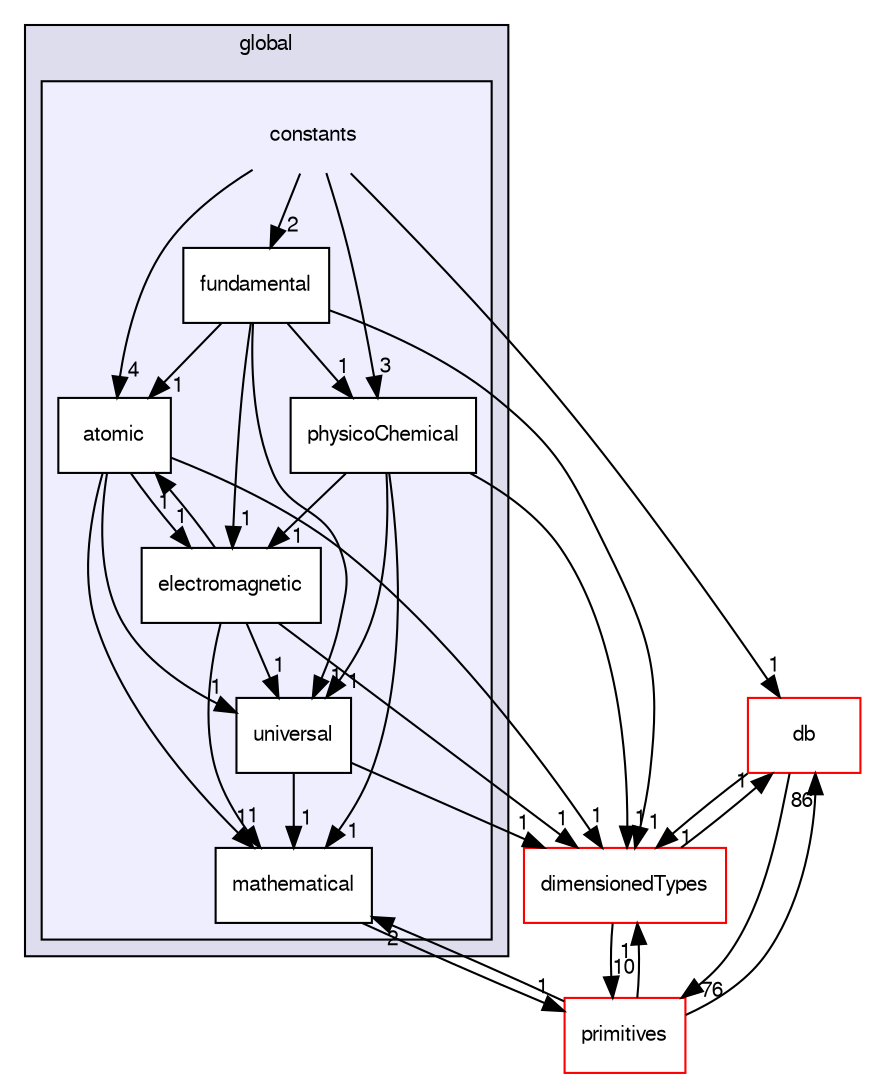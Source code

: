 digraph "src/OpenFOAM/global/constants" {
  bgcolor=transparent;
  compound=true
  node [ fontsize="10", fontname="FreeSans"];
  edge [ labelfontsize="10", labelfontname="FreeSans"];
  subgraph clusterdir_8583492183f4d27c76555f8f333dd07b {
    graph [ bgcolor="#ddddee", pencolor="black", label="global" fontname="FreeSans", fontsize="10", URL="dir_8583492183f4d27c76555f8f333dd07b.html"]
  subgraph clusterdir_b19db2d11b7f3a11ba09bd713d4f9fa8 {
    graph [ bgcolor="#eeeeff", pencolor="black", label="" URL="dir_b19db2d11b7f3a11ba09bd713d4f9fa8.html"];
    dir_b19db2d11b7f3a11ba09bd713d4f9fa8 [shape=plaintext label="constants"];
    dir_056b19ab93c1267082645537e7cfa88a [shape=box label="atomic" color="black" fillcolor="white" style="filled" URL="dir_056b19ab93c1267082645537e7cfa88a.html"];
    dir_10c741ae21e00d19e4dfea4291468fca [shape=box label="electromagnetic" color="black" fillcolor="white" style="filled" URL="dir_10c741ae21e00d19e4dfea4291468fca.html"];
    dir_a5fb4bfa46e0166badfb0691c93dbf9c [shape=box label="fundamental" color="black" fillcolor="white" style="filled" URL="dir_a5fb4bfa46e0166badfb0691c93dbf9c.html"];
    dir_f2c9a2d2c9f9a7a5c230d027402c3ec0 [shape=box label="mathematical" color="black" fillcolor="white" style="filled" URL="dir_f2c9a2d2c9f9a7a5c230d027402c3ec0.html"];
    dir_406debfe117f9f6b18483be693110e22 [shape=box label="physicoChemical" color="black" fillcolor="white" style="filled" URL="dir_406debfe117f9f6b18483be693110e22.html"];
    dir_c581f5c44961edd96541b1df8ea36dac [shape=box label="universal" color="black" fillcolor="white" style="filled" URL="dir_c581f5c44961edd96541b1df8ea36dac.html"];
  }
  }
  dir_d4979fdf35c07e0caec68718d229a4b4 [shape=box label="dimensionedTypes" color="red" URL="dir_d4979fdf35c07e0caec68718d229a4b4.html"];
  dir_63c634f7a7cfd679ac26c67fb30fc32f [shape=box label="db" color="red" URL="dir_63c634f7a7cfd679ac26c67fb30fc32f.html"];
  dir_3e50f45338116b169052b428016851aa [shape=box label="primitives" color="red" URL="dir_3e50f45338116b169052b428016851aa.html"];
  dir_10c741ae21e00d19e4dfea4291468fca->dir_d4979fdf35c07e0caec68718d229a4b4 [headlabel="1", labeldistance=1.5 headhref="dir_001937_001848.html"];
  dir_10c741ae21e00d19e4dfea4291468fca->dir_056b19ab93c1267082645537e7cfa88a [headlabel="1", labeldistance=1.5 headhref="dir_001937_001936.html"];
  dir_10c741ae21e00d19e4dfea4291468fca->dir_f2c9a2d2c9f9a7a5c230d027402c3ec0 [headlabel="1", labeldistance=1.5 headhref="dir_001937_001939.html"];
  dir_10c741ae21e00d19e4dfea4291468fca->dir_c581f5c44961edd96541b1df8ea36dac [headlabel="1", labeldistance=1.5 headhref="dir_001937_001941.html"];
  dir_a5fb4bfa46e0166badfb0691c93dbf9c->dir_10c741ae21e00d19e4dfea4291468fca [headlabel="1", labeldistance=1.5 headhref="dir_001938_001937.html"];
  dir_a5fb4bfa46e0166badfb0691c93dbf9c->dir_d4979fdf35c07e0caec68718d229a4b4 [headlabel="1", labeldistance=1.5 headhref="dir_001938_001848.html"];
  dir_a5fb4bfa46e0166badfb0691c93dbf9c->dir_406debfe117f9f6b18483be693110e22 [headlabel="1", labeldistance=1.5 headhref="dir_001938_001940.html"];
  dir_a5fb4bfa46e0166badfb0691c93dbf9c->dir_056b19ab93c1267082645537e7cfa88a [headlabel="1", labeldistance=1.5 headhref="dir_001938_001936.html"];
  dir_a5fb4bfa46e0166badfb0691c93dbf9c->dir_c581f5c44961edd96541b1df8ea36dac [headlabel="1", labeldistance=1.5 headhref="dir_001938_001941.html"];
  dir_d4979fdf35c07e0caec68718d229a4b4->dir_63c634f7a7cfd679ac26c67fb30fc32f [headlabel="1", labeldistance=1.5 headhref="dir_001848_001787.html"];
  dir_d4979fdf35c07e0caec68718d229a4b4->dir_3e50f45338116b169052b428016851aa [headlabel="10", labeldistance=1.5 headhref="dir_001848_002157.html"];
  dir_406debfe117f9f6b18483be693110e22->dir_10c741ae21e00d19e4dfea4291468fca [headlabel="1", labeldistance=1.5 headhref="dir_001940_001937.html"];
  dir_406debfe117f9f6b18483be693110e22->dir_d4979fdf35c07e0caec68718d229a4b4 [headlabel="1", labeldistance=1.5 headhref="dir_001940_001848.html"];
  dir_406debfe117f9f6b18483be693110e22->dir_f2c9a2d2c9f9a7a5c230d027402c3ec0 [headlabel="1", labeldistance=1.5 headhref="dir_001940_001939.html"];
  dir_406debfe117f9f6b18483be693110e22->dir_c581f5c44961edd96541b1df8ea36dac [headlabel="1", labeldistance=1.5 headhref="dir_001940_001941.html"];
  dir_63c634f7a7cfd679ac26c67fb30fc32f->dir_d4979fdf35c07e0caec68718d229a4b4 [headlabel="1", labeldistance=1.5 headhref="dir_001787_001848.html"];
  dir_63c634f7a7cfd679ac26c67fb30fc32f->dir_3e50f45338116b169052b428016851aa [headlabel="76", labeldistance=1.5 headhref="dir_001787_002157.html"];
  dir_3e50f45338116b169052b428016851aa->dir_d4979fdf35c07e0caec68718d229a4b4 [headlabel="1", labeldistance=1.5 headhref="dir_002157_001848.html"];
  dir_3e50f45338116b169052b428016851aa->dir_63c634f7a7cfd679ac26c67fb30fc32f [headlabel="86", labeldistance=1.5 headhref="dir_002157_001787.html"];
  dir_3e50f45338116b169052b428016851aa->dir_f2c9a2d2c9f9a7a5c230d027402c3ec0 [headlabel="2", labeldistance=1.5 headhref="dir_002157_001939.html"];
  dir_056b19ab93c1267082645537e7cfa88a->dir_10c741ae21e00d19e4dfea4291468fca [headlabel="1", labeldistance=1.5 headhref="dir_001936_001937.html"];
  dir_056b19ab93c1267082645537e7cfa88a->dir_d4979fdf35c07e0caec68718d229a4b4 [headlabel="1", labeldistance=1.5 headhref="dir_001936_001848.html"];
  dir_056b19ab93c1267082645537e7cfa88a->dir_f2c9a2d2c9f9a7a5c230d027402c3ec0 [headlabel="1", labeldistance=1.5 headhref="dir_001936_001939.html"];
  dir_056b19ab93c1267082645537e7cfa88a->dir_c581f5c44961edd96541b1df8ea36dac [headlabel="1", labeldistance=1.5 headhref="dir_001936_001941.html"];
  dir_b19db2d11b7f3a11ba09bd713d4f9fa8->dir_a5fb4bfa46e0166badfb0691c93dbf9c [headlabel="2", labeldistance=1.5 headhref="dir_001935_001938.html"];
  dir_b19db2d11b7f3a11ba09bd713d4f9fa8->dir_406debfe117f9f6b18483be693110e22 [headlabel="3", labeldistance=1.5 headhref="dir_001935_001940.html"];
  dir_b19db2d11b7f3a11ba09bd713d4f9fa8->dir_63c634f7a7cfd679ac26c67fb30fc32f [headlabel="1", labeldistance=1.5 headhref="dir_001935_001787.html"];
  dir_b19db2d11b7f3a11ba09bd713d4f9fa8->dir_056b19ab93c1267082645537e7cfa88a [headlabel="4", labeldistance=1.5 headhref="dir_001935_001936.html"];
  dir_f2c9a2d2c9f9a7a5c230d027402c3ec0->dir_3e50f45338116b169052b428016851aa [headlabel="1", labeldistance=1.5 headhref="dir_001939_002157.html"];
  dir_c581f5c44961edd96541b1df8ea36dac->dir_d4979fdf35c07e0caec68718d229a4b4 [headlabel="1", labeldistance=1.5 headhref="dir_001941_001848.html"];
  dir_c581f5c44961edd96541b1df8ea36dac->dir_f2c9a2d2c9f9a7a5c230d027402c3ec0 [headlabel="1", labeldistance=1.5 headhref="dir_001941_001939.html"];
}
